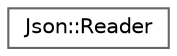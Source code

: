 digraph "Graphical Class Hierarchy"
{
 // LATEX_PDF_SIZE
  bgcolor="transparent";
  edge [fontname=Helvetica,fontsize=10,labelfontname=Helvetica,labelfontsize=10];
  node [fontname=Helvetica,fontsize=10,shape=box,height=0.2,width=0.4];
  rankdir="LR";
  Node0 [label="Json::Reader",height=0.2,width=0.4,color="grey40", fillcolor="white", style="filled",URL="$class_json_1_1_reader.html",tooltip="Unserialize a JSON document into a Value."];
}

